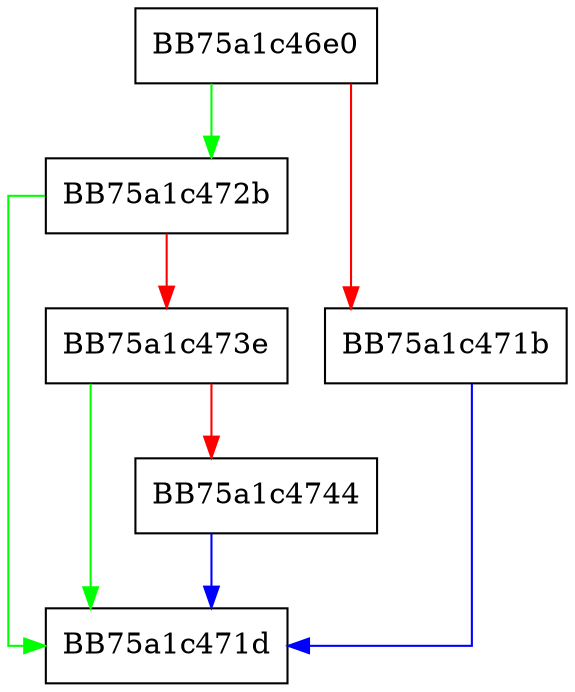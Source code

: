 digraph push {
  node [shape="box"];
  graph [splines=ortho];
  BB75a1c46e0 -> BB75a1c472b [color="green"];
  BB75a1c46e0 -> BB75a1c471b [color="red"];
  BB75a1c471b -> BB75a1c471d [color="blue"];
  BB75a1c472b -> BB75a1c471d [color="green"];
  BB75a1c472b -> BB75a1c473e [color="red"];
  BB75a1c473e -> BB75a1c471d [color="green"];
  BB75a1c473e -> BB75a1c4744 [color="red"];
  BB75a1c4744 -> BB75a1c471d [color="blue"];
}